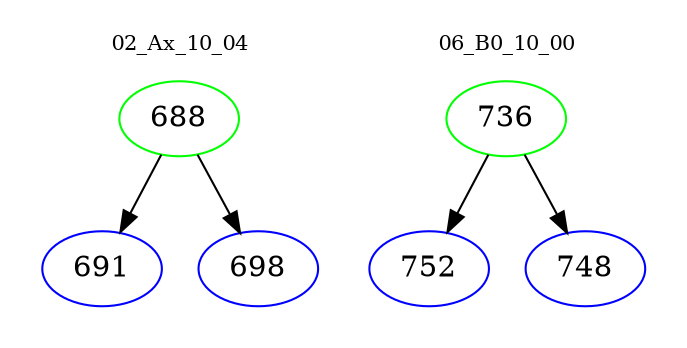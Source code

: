 digraph{
subgraph cluster_0 {
color = white
label = "02_Ax_10_04";
fontsize=10;
T0_688 [label="688", color="green"]
T0_688 -> T0_691 [color="black"]
T0_691 [label="691", color="blue"]
T0_688 -> T0_698 [color="black"]
T0_698 [label="698", color="blue"]
}
subgraph cluster_1 {
color = white
label = "06_B0_10_00";
fontsize=10;
T1_736 [label="736", color="green"]
T1_736 -> T1_752 [color="black"]
T1_752 [label="752", color="blue"]
T1_736 -> T1_748 [color="black"]
T1_748 [label="748", color="blue"]
}
}
